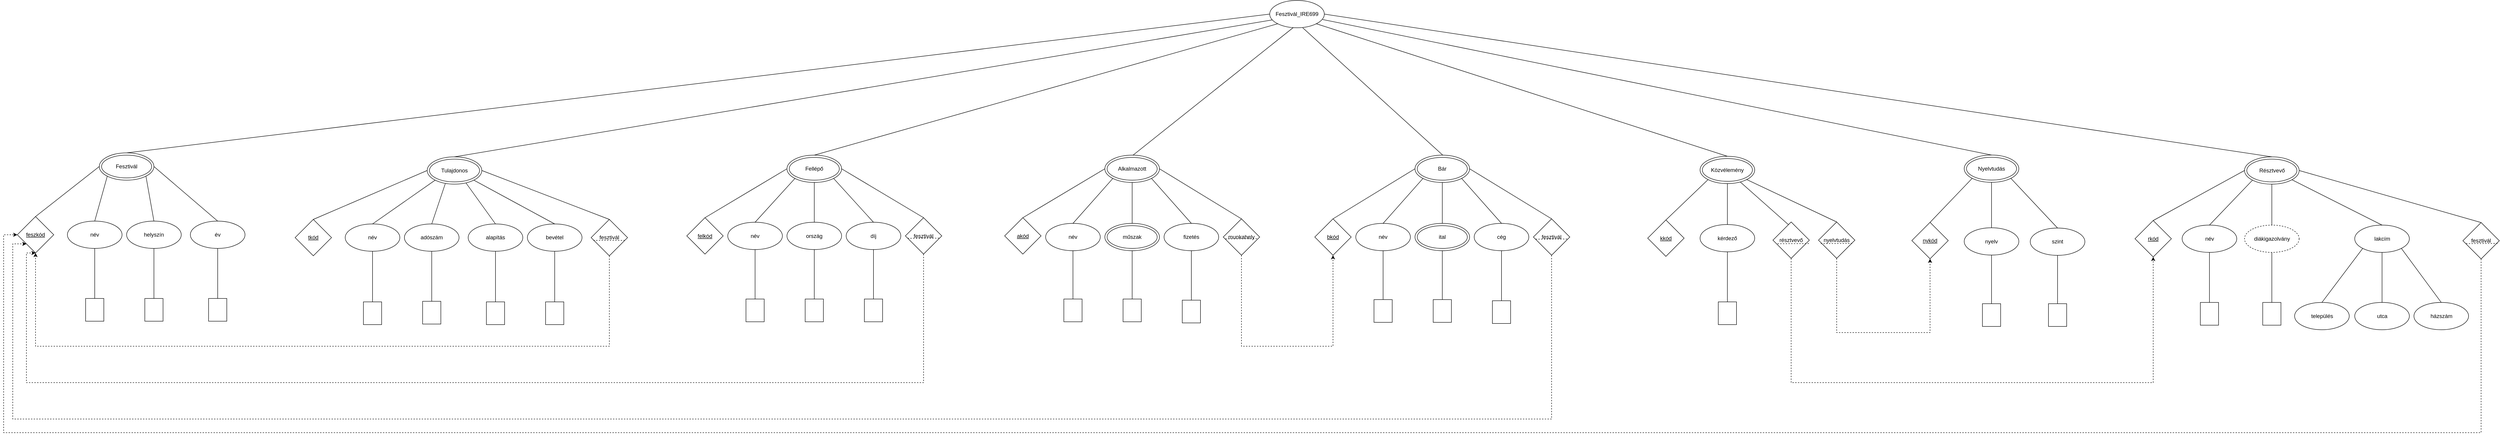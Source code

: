 <mxfile version="22.0.7" type="device">
  <diagram name="1 oldal" id="UXlODSkF1jPowVCEgvz8">
    <mxGraphModel dx="7957" dy="3795" grid="1" gridSize="10" guides="1" tooltips="1" connect="1" arrows="1" fold="1" page="1" pageScale="1" pageWidth="827" pageHeight="1169" math="0" shadow="0">
      <root>
        <mxCell id="0" />
        <mxCell id="1" parent="0" />
        <mxCell id="AjKasqsKIHIGlig5CRtL-203" value="Fesztivál_IRE699" style="ellipse;whiteSpace=wrap;html=1;" parent="1" vertex="1">
          <mxGeometry x="1970" y="190" width="120" height="60" as="geometry" />
        </mxCell>
        <mxCell id="AjKasqsKIHIGlig5CRtL-204" value="" style="group" parent="1" vertex="1" connectable="0">
          <mxGeometry x="-780" y="525" width="500" height="370" as="geometry" />
        </mxCell>
        <mxCell id="AjKasqsKIHIGlig5CRtL-21" value="név" style="ellipse;whiteSpace=wrap;html=1;" parent="AjKasqsKIHIGlig5CRtL-204" vertex="1">
          <mxGeometry x="110" y="150" width="120" height="60" as="geometry" />
        </mxCell>
        <mxCell id="AjKasqsKIHIGlig5CRtL-29" value="év" style="ellipse;whiteSpace=wrap;html=1;" parent="AjKasqsKIHIGlig5CRtL-204" vertex="1">
          <mxGeometry x="380" y="150" width="120" height="60" as="geometry" />
        </mxCell>
        <mxCell id="AjKasqsKIHIGlig5CRtL-30" value="helyszín" style="ellipse;whiteSpace=wrap;html=1;" parent="AjKasqsKIHIGlig5CRtL-204" vertex="1">
          <mxGeometry x="240" y="150" width="120" height="60" as="geometry" />
        </mxCell>
        <mxCell id="AjKasqsKIHIGlig5CRtL-31" value="&lt;u&gt;feszkód&lt;/u&gt;" style="rhombus;whiteSpace=wrap;html=1;" parent="AjKasqsKIHIGlig5CRtL-204" vertex="1">
          <mxGeometry y="140" width="80" height="80" as="geometry" />
        </mxCell>
        <mxCell id="AjKasqsKIHIGlig5CRtL-18" value="" style="group" parent="AjKasqsKIHIGlig5CRtL-204" vertex="1" connectable="0">
          <mxGeometry x="180" width="120" height="60" as="geometry" />
        </mxCell>
        <mxCell id="AjKasqsKIHIGlig5CRtL-19" value="" style="ellipse;whiteSpace=wrap;html=1;" parent="AjKasqsKIHIGlig5CRtL-18" vertex="1">
          <mxGeometry width="120" height="60" as="geometry" />
        </mxCell>
        <mxCell id="AjKasqsKIHIGlig5CRtL-20" value="Fesztivál" style="ellipse;whiteSpace=wrap;html=1;" parent="AjKasqsKIHIGlig5CRtL-18" vertex="1">
          <mxGeometry x="5" y="5" width="110" height="50" as="geometry" />
        </mxCell>
        <mxCell id="AjKasqsKIHIGlig5CRtL-35" value="" style="endArrow=none;html=1;rounded=0;exitX=0;exitY=0.5;exitDx=0;exitDy=0;entryX=0.5;entryY=1;entryDx=0;entryDy=0;" parent="AjKasqsKIHIGlig5CRtL-204" source="AjKasqsKIHIGlig5CRtL-200" target="AjKasqsKIHIGlig5CRtL-21" edge="1">
          <mxGeometry width="50" height="50" relative="1" as="geometry">
            <mxPoint x="170" y="245" as="sourcePoint" />
            <mxPoint x="500" y="95" as="targetPoint" />
          </mxGeometry>
        </mxCell>
        <mxCell id="AjKasqsKIHIGlig5CRtL-36" value="" style="endArrow=none;html=1;rounded=0;exitX=0;exitY=0.5;exitDx=0;exitDy=0;entryX=0.5;entryY=1;entryDx=0;entryDy=0;" parent="AjKasqsKIHIGlig5CRtL-204" source="AjKasqsKIHIGlig5CRtL-201" target="AjKasqsKIHIGlig5CRtL-30" edge="1">
          <mxGeometry width="50" height="50" relative="1" as="geometry">
            <mxPoint x="300" y="245" as="sourcePoint" />
            <mxPoint x="180" y="220" as="targetPoint" />
          </mxGeometry>
        </mxCell>
        <mxCell id="AjKasqsKIHIGlig5CRtL-37" value="" style="endArrow=none;html=1;rounded=0;exitX=0;exitY=0.5;exitDx=0;exitDy=0;entryX=0.5;entryY=1;entryDx=0;entryDy=0;" parent="AjKasqsKIHIGlig5CRtL-204" source="AjKasqsKIHIGlig5CRtL-202" target="AjKasqsKIHIGlig5CRtL-29" edge="1">
          <mxGeometry width="50" height="50" relative="1" as="geometry">
            <mxPoint x="440" y="245" as="sourcePoint" />
            <mxPoint x="310" y="220" as="targetPoint" />
          </mxGeometry>
        </mxCell>
        <mxCell id="AjKasqsKIHIGlig5CRtL-38" value="" style="endArrow=none;html=1;rounded=0;entryX=1;entryY=1;entryDx=0;entryDy=0;exitX=0.5;exitY=0;exitDx=0;exitDy=0;" parent="AjKasqsKIHIGlig5CRtL-204" source="AjKasqsKIHIGlig5CRtL-30" target="AjKasqsKIHIGlig5CRtL-19" edge="1">
          <mxGeometry width="50" height="50" relative="1" as="geometry">
            <mxPoint x="260" y="145" as="sourcePoint" />
            <mxPoint x="310" y="95" as="targetPoint" />
          </mxGeometry>
        </mxCell>
        <mxCell id="AjKasqsKIHIGlig5CRtL-39" value="" style="endArrow=none;html=1;rounded=0;entryX=0;entryY=1;entryDx=0;entryDy=0;exitX=0.5;exitY=0;exitDx=0;exitDy=0;" parent="AjKasqsKIHIGlig5CRtL-204" source="AjKasqsKIHIGlig5CRtL-21" target="AjKasqsKIHIGlig5CRtL-19" edge="1">
          <mxGeometry width="50" height="50" relative="1" as="geometry">
            <mxPoint x="260" y="145" as="sourcePoint" />
            <mxPoint x="310" y="95" as="targetPoint" />
          </mxGeometry>
        </mxCell>
        <mxCell id="AjKasqsKIHIGlig5CRtL-40" value="" style="endArrow=none;html=1;rounded=0;entryX=0;entryY=0.5;entryDx=0;entryDy=0;exitX=0.5;exitY=0;exitDx=0;exitDy=0;" parent="AjKasqsKIHIGlig5CRtL-204" source="AjKasqsKIHIGlig5CRtL-31" target="AjKasqsKIHIGlig5CRtL-19" edge="1">
          <mxGeometry width="50" height="50" relative="1" as="geometry">
            <mxPoint x="260" y="145" as="sourcePoint" />
            <mxPoint x="310" y="95" as="targetPoint" />
          </mxGeometry>
        </mxCell>
        <mxCell id="AjKasqsKIHIGlig5CRtL-41" value="" style="endArrow=none;html=1;rounded=0;entryX=1;entryY=0.5;entryDx=0;entryDy=0;exitX=0.5;exitY=0;exitDx=0;exitDy=0;" parent="AjKasqsKIHIGlig5CRtL-204" source="AjKasqsKIHIGlig5CRtL-29" target="AjKasqsKIHIGlig5CRtL-19" edge="1">
          <mxGeometry width="50" height="50" relative="1" as="geometry">
            <mxPoint x="310" y="160" as="sourcePoint" />
            <mxPoint x="303" y="61" as="targetPoint" />
          </mxGeometry>
        </mxCell>
        <mxCell id="AjKasqsKIHIGlig5CRtL-200" value="" style="rounded=0;whiteSpace=wrap;html=1;rotation=90;container=0;" parent="AjKasqsKIHIGlig5CRtL-204" vertex="1">
          <mxGeometry x="145" y="325" width="50" height="40" as="geometry" />
        </mxCell>
        <mxCell id="AjKasqsKIHIGlig5CRtL-201" value="" style="rounded=0;whiteSpace=wrap;html=1;rotation=90;container=0;" parent="AjKasqsKIHIGlig5CRtL-204" vertex="1">
          <mxGeometry x="275" y="325" width="50" height="40" as="geometry" />
        </mxCell>
        <mxCell id="AjKasqsKIHIGlig5CRtL-202" value="" style="rounded=0;whiteSpace=wrap;html=1;rotation=90;container=0;" parent="AjKasqsKIHIGlig5CRtL-204" vertex="1">
          <mxGeometry x="415" y="325" width="50" height="40" as="geometry" />
        </mxCell>
        <mxCell id="AjKasqsKIHIGlig5CRtL-205" value="" style="group" parent="1" vertex="1" connectable="0">
          <mxGeometry x="-170" y="533.75" width="730" height="368.75" as="geometry" />
        </mxCell>
        <mxCell id="AjKasqsKIHIGlig5CRtL-61" value="bevétel" style="ellipse;whiteSpace=wrap;html=1;" parent="AjKasqsKIHIGlig5CRtL-205" vertex="1">
          <mxGeometry x="510" y="147.5" width="120" height="60" as="geometry" />
        </mxCell>
        <mxCell id="AjKasqsKIHIGlig5CRtL-63" value="" style="endArrow=none;html=1;rounded=0;exitX=0;exitY=0.5;exitDx=0;exitDy=0;entryX=0.5;entryY=1;entryDx=0;entryDy=0;" parent="AjKasqsKIHIGlig5CRtL-205" source="AjKasqsKIHIGlig5CRtL-199" target="AjKasqsKIHIGlig5CRtL-61" edge="1">
          <mxGeometry width="50" height="50" relative="1" as="geometry">
            <mxPoint x="570" y="242.5" as="sourcePoint" />
            <mxPoint x="440" y="217.5" as="targetPoint" />
          </mxGeometry>
        </mxCell>
        <mxCell id="AjKasqsKIHIGlig5CRtL-64" value="" style="endArrow=none;html=1;rounded=0;entryX=1;entryY=1;entryDx=0;entryDy=0;exitX=0.5;exitY=0;exitDx=0;exitDy=0;" parent="AjKasqsKIHIGlig5CRtL-205" source="AjKasqsKIHIGlig5CRtL-61" target="AjKasqsKIHIGlig5CRtL-49" edge="1">
          <mxGeometry width="50" height="50" relative="1" as="geometry">
            <mxPoint x="440" y="162.5" as="sourcePoint" />
            <mxPoint x="430" y="32.5" as="targetPoint" />
          </mxGeometry>
        </mxCell>
        <mxCell id="AjKasqsKIHIGlig5CRtL-65" value="fesztivál" style="rhombus;whiteSpace=wrap;html=1;" parent="AjKasqsKIHIGlig5CRtL-205" vertex="1">
          <mxGeometry x="650" y="137.5" width="80" height="80" as="geometry" />
        </mxCell>
        <mxCell id="AjKasqsKIHIGlig5CRtL-66" value="" style="endArrow=none;html=1;rounded=0;entryX=1;entryY=0.5;entryDx=0;entryDy=0;exitX=0.5;exitY=0;exitDx=0;exitDy=0;" parent="AjKasqsKIHIGlig5CRtL-205" source="AjKasqsKIHIGlig5CRtL-65" target="AjKasqsKIHIGlig5CRtL-49" edge="1">
          <mxGeometry width="50" height="50" relative="1" as="geometry">
            <mxPoint x="580" y="157.5" as="sourcePoint" />
            <mxPoint x="383" y="48.5" as="targetPoint" />
          </mxGeometry>
        </mxCell>
        <mxCell id="AjKasqsKIHIGlig5CRtL-44" value="név" style="ellipse;whiteSpace=wrap;html=1;" parent="AjKasqsKIHIGlig5CRtL-205" vertex="1">
          <mxGeometry x="110" y="147.5" width="120" height="60" as="geometry" />
        </mxCell>
        <mxCell id="AjKasqsKIHIGlig5CRtL-45" value="alapítás" style="ellipse;whiteSpace=wrap;html=1;" parent="AjKasqsKIHIGlig5CRtL-205" vertex="1">
          <mxGeometry x="380" y="147.5" width="120" height="60" as="geometry" />
        </mxCell>
        <mxCell id="AjKasqsKIHIGlig5CRtL-46" value="adószám" style="ellipse;whiteSpace=wrap;html=1;" parent="AjKasqsKIHIGlig5CRtL-205" vertex="1">
          <mxGeometry x="240" y="147.5" width="120" height="60" as="geometry" />
        </mxCell>
        <mxCell id="AjKasqsKIHIGlig5CRtL-47" value="&lt;u&gt;tkód&lt;/u&gt;" style="rhombus;whiteSpace=wrap;html=1;" parent="AjKasqsKIHIGlig5CRtL-205" vertex="1">
          <mxGeometry y="137.5" width="80" height="80" as="geometry" />
        </mxCell>
        <mxCell id="AjKasqsKIHIGlig5CRtL-54" value="" style="endArrow=none;html=1;rounded=0;exitX=0;exitY=0.5;exitDx=0;exitDy=0;entryX=0.5;entryY=1;entryDx=0;entryDy=0;" parent="AjKasqsKIHIGlig5CRtL-205" source="AjKasqsKIHIGlig5CRtL-196" target="AjKasqsKIHIGlig5CRtL-44" edge="1">
          <mxGeometry width="50" height="50" relative="1" as="geometry">
            <mxPoint x="170" y="242.5" as="sourcePoint" />
            <mxPoint x="500" y="92.5" as="targetPoint" />
          </mxGeometry>
        </mxCell>
        <mxCell id="AjKasqsKIHIGlig5CRtL-55" value="" style="endArrow=none;html=1;rounded=0;exitX=0;exitY=0.5;exitDx=0;exitDy=0;entryX=0.5;entryY=1;entryDx=0;entryDy=0;" parent="AjKasqsKIHIGlig5CRtL-205" source="AjKasqsKIHIGlig5CRtL-197" target="AjKasqsKIHIGlig5CRtL-46" edge="1">
          <mxGeometry width="50" height="50" relative="1" as="geometry">
            <mxPoint x="300" y="242.5" as="sourcePoint" />
            <mxPoint x="180" y="217.5" as="targetPoint" />
          </mxGeometry>
        </mxCell>
        <mxCell id="AjKasqsKIHIGlig5CRtL-56" value="" style="endArrow=none;html=1;rounded=0;exitX=0;exitY=0.5;exitDx=0;exitDy=0;entryX=0.5;entryY=1;entryDx=0;entryDy=0;" parent="AjKasqsKIHIGlig5CRtL-205" source="AjKasqsKIHIGlig5CRtL-198" target="AjKasqsKIHIGlig5CRtL-45" edge="1">
          <mxGeometry width="50" height="50" relative="1" as="geometry">
            <mxPoint x="440" y="242.5" as="sourcePoint" />
            <mxPoint x="310" y="217.5" as="targetPoint" />
          </mxGeometry>
        </mxCell>
        <mxCell id="AjKasqsKIHIGlig5CRtL-57" value="" style="endArrow=none;html=1;rounded=0;entryX=0.331;entryY=0.983;entryDx=0;entryDy=0;exitX=0.5;exitY=0;exitDx=0;exitDy=0;entryPerimeter=0;" parent="AjKasqsKIHIGlig5CRtL-205" source="AjKasqsKIHIGlig5CRtL-46" target="AjKasqsKIHIGlig5CRtL-49" edge="1">
          <mxGeometry width="50" height="50" relative="1" as="geometry">
            <mxPoint x="260" y="142.5" as="sourcePoint" />
            <mxPoint x="310" y="92.5" as="targetPoint" />
          </mxGeometry>
        </mxCell>
        <mxCell id="AjKasqsKIHIGlig5CRtL-58" value="" style="endArrow=none;html=1;rounded=0;entryX=0;entryY=1;entryDx=0;entryDy=0;exitX=0.5;exitY=0;exitDx=0;exitDy=0;" parent="AjKasqsKIHIGlig5CRtL-205" source="AjKasqsKIHIGlig5CRtL-44" target="AjKasqsKIHIGlig5CRtL-49" edge="1">
          <mxGeometry width="50" height="50" relative="1" as="geometry">
            <mxPoint x="260" y="142.5" as="sourcePoint" />
            <mxPoint x="310" y="92.5" as="targetPoint" />
          </mxGeometry>
        </mxCell>
        <mxCell id="AjKasqsKIHIGlig5CRtL-59" value="" style="endArrow=none;html=1;rounded=0;entryX=0;entryY=0.5;entryDx=0;entryDy=0;exitX=0.5;exitY=0;exitDx=0;exitDy=0;" parent="AjKasqsKIHIGlig5CRtL-205" source="AjKasqsKIHIGlig5CRtL-47" target="AjKasqsKIHIGlig5CRtL-49" edge="1">
          <mxGeometry width="50" height="50" relative="1" as="geometry">
            <mxPoint x="260" y="142.5" as="sourcePoint" />
            <mxPoint x="310" y="92.5" as="targetPoint" />
          </mxGeometry>
        </mxCell>
        <mxCell id="AjKasqsKIHIGlig5CRtL-60" value="" style="endArrow=none;html=1;rounded=0;entryX=0.71;entryY=0.956;entryDx=0;entryDy=0;exitX=0.5;exitY=0;exitDx=0;exitDy=0;entryPerimeter=0;" parent="AjKasqsKIHIGlig5CRtL-205" source="AjKasqsKIHIGlig5CRtL-45" target="AjKasqsKIHIGlig5CRtL-49" edge="1">
          <mxGeometry width="50" height="50" relative="1" as="geometry">
            <mxPoint x="310" y="157.5" as="sourcePoint" />
            <mxPoint x="303" y="58.5" as="targetPoint" />
          </mxGeometry>
        </mxCell>
        <mxCell id="AjKasqsKIHIGlig5CRtL-48" value="" style="group" parent="AjKasqsKIHIGlig5CRtL-205" vertex="1" connectable="0">
          <mxGeometry x="290" width="120" height="60" as="geometry" />
        </mxCell>
        <mxCell id="AjKasqsKIHIGlig5CRtL-49" value="" style="ellipse;whiteSpace=wrap;html=1;" parent="AjKasqsKIHIGlig5CRtL-48" vertex="1">
          <mxGeometry width="120" height="60" as="geometry" />
        </mxCell>
        <mxCell id="AjKasqsKIHIGlig5CRtL-50" value="Tulajdonos" style="ellipse;whiteSpace=wrap;html=1;" parent="AjKasqsKIHIGlig5CRtL-48" vertex="1">
          <mxGeometry x="5" y="5" width="110" height="50" as="geometry" />
        </mxCell>
        <mxCell id="AjKasqsKIHIGlig5CRtL-196" value="" style="rounded=0;whiteSpace=wrap;html=1;rotation=90;container=0;" parent="AjKasqsKIHIGlig5CRtL-205" vertex="1">
          <mxGeometry x="145" y="323.75" width="50" height="40" as="geometry" />
        </mxCell>
        <mxCell id="AjKasqsKIHIGlig5CRtL-197" value="" style="rounded=0;whiteSpace=wrap;html=1;rotation=90;container=0;" parent="AjKasqsKIHIGlig5CRtL-205" vertex="1">
          <mxGeometry x="275" y="322.5" width="50" height="40" as="geometry" />
        </mxCell>
        <mxCell id="AjKasqsKIHIGlig5CRtL-198" value="" style="rounded=0;whiteSpace=wrap;html=1;rotation=90;container=0;" parent="AjKasqsKIHIGlig5CRtL-205" vertex="1">
          <mxGeometry x="415" y="323.75" width="50" height="40" as="geometry" />
        </mxCell>
        <mxCell id="AjKasqsKIHIGlig5CRtL-199" value="" style="rounded=0;whiteSpace=wrap;html=1;rotation=90;container=0;" parent="AjKasqsKIHIGlig5CRtL-205" vertex="1">
          <mxGeometry x="545" y="323.75" width="50" height="40" as="geometry" />
        </mxCell>
        <mxCell id="AjKasqsKIHIGlig5CRtL-233" value="" style="endArrow=none;dashed=1;html=1;rounded=0;" parent="AjKasqsKIHIGlig5CRtL-205" edge="1">
          <mxGeometry width="50" height="50" relative="1" as="geometry">
            <mxPoint x="655" y="183.66" as="sourcePoint" />
            <mxPoint x="725" y="183.66" as="targetPoint" />
          </mxGeometry>
        </mxCell>
        <mxCell id="AjKasqsKIHIGlig5CRtL-208" value="" style="group" parent="1" vertex="1" connectable="0">
          <mxGeometry x="690" y="530" width="560" height="366.25" as="geometry" />
        </mxCell>
        <mxCell id="AjKasqsKIHIGlig5CRtL-5" value="név" style="ellipse;whiteSpace=wrap;html=1;" parent="AjKasqsKIHIGlig5CRtL-208" vertex="1">
          <mxGeometry x="90" y="147.5" width="120" height="60" as="geometry" />
        </mxCell>
        <mxCell id="AjKasqsKIHIGlig5CRtL-6" value="" style="group" parent="AjKasqsKIHIGlig5CRtL-208" vertex="1" connectable="0">
          <mxGeometry x="220" width="120" height="60" as="geometry" />
        </mxCell>
        <mxCell id="AjKasqsKIHIGlig5CRtL-7" value="" style="ellipse;whiteSpace=wrap;html=1;" parent="AjKasqsKIHIGlig5CRtL-6" vertex="1">
          <mxGeometry width="120" height="60" as="geometry" />
        </mxCell>
        <mxCell id="AjKasqsKIHIGlig5CRtL-8" value="Fellépő" style="ellipse;whiteSpace=wrap;html=1;" parent="AjKasqsKIHIGlig5CRtL-6" vertex="1">
          <mxGeometry x="5" y="5" width="110" height="50" as="geometry" />
        </mxCell>
        <mxCell id="AjKasqsKIHIGlig5CRtL-9" value="ország" style="ellipse;whiteSpace=wrap;html=1;" parent="AjKasqsKIHIGlig5CRtL-208" vertex="1">
          <mxGeometry x="220" y="147.5" width="120" height="60" as="geometry" />
        </mxCell>
        <mxCell id="AjKasqsKIHIGlig5CRtL-10" value="díj" style="ellipse;whiteSpace=wrap;html=1;" parent="AjKasqsKIHIGlig5CRtL-208" vertex="1">
          <mxGeometry x="350" y="147.5" width="120" height="60" as="geometry" />
        </mxCell>
        <mxCell id="AjKasqsKIHIGlig5CRtL-11" value="&lt;u&gt;felkód&lt;/u&gt;" style="rhombus;whiteSpace=wrap;html=1;" parent="AjKasqsKIHIGlig5CRtL-208" vertex="1">
          <mxGeometry y="137.5" width="80" height="80" as="geometry" />
        </mxCell>
        <mxCell id="AjKasqsKIHIGlig5CRtL-12" value="fesztivál" style="rhombus;whiteSpace=wrap;html=1;" parent="AjKasqsKIHIGlig5CRtL-208" vertex="1">
          <mxGeometry x="480" y="137.5" width="80" height="80" as="geometry" />
        </mxCell>
        <mxCell id="AjKasqsKIHIGlig5CRtL-13" value="" style="endArrow=none;html=1;rounded=0;exitX=0.5;exitY=0;exitDx=0;exitDy=0;entryX=0.5;entryY=1;entryDx=0;entryDy=0;" parent="AjKasqsKIHIGlig5CRtL-208" source="AjKasqsKIHIGlig5CRtL-9" target="AjKasqsKIHIGlig5CRtL-7" edge="1">
          <mxGeometry width="50" height="50" relative="1" as="geometry">
            <mxPoint x="280" y="-35" as="sourcePoint" />
            <mxPoint x="280" y="85" as="targetPoint" />
          </mxGeometry>
        </mxCell>
        <mxCell id="AjKasqsKIHIGlig5CRtL-14" value="" style="endArrow=none;html=1;rounded=0;exitX=0.5;exitY=0;exitDx=0;exitDy=0;entryX=0;entryY=1;entryDx=0;entryDy=0;" parent="AjKasqsKIHIGlig5CRtL-208" source="AjKasqsKIHIGlig5CRtL-5" target="AjKasqsKIHIGlig5CRtL-7" edge="1">
          <mxGeometry width="50" height="50" relative="1" as="geometry">
            <mxPoint x="280" y="-35" as="sourcePoint" />
            <mxPoint x="330" y="-85" as="targetPoint" />
          </mxGeometry>
        </mxCell>
        <mxCell id="AjKasqsKIHIGlig5CRtL-15" value="" style="endArrow=none;html=1;rounded=0;exitX=0.5;exitY=0;exitDx=0;exitDy=0;entryX=0;entryY=0.5;entryDx=0;entryDy=0;" parent="AjKasqsKIHIGlig5CRtL-208" source="AjKasqsKIHIGlig5CRtL-11" target="AjKasqsKIHIGlig5CRtL-7" edge="1">
          <mxGeometry width="50" height="50" relative="1" as="geometry">
            <mxPoint x="280" y="-35" as="sourcePoint" />
            <mxPoint x="330" y="-85" as="targetPoint" />
          </mxGeometry>
        </mxCell>
        <mxCell id="AjKasqsKIHIGlig5CRtL-16" value="" style="endArrow=none;html=1;rounded=0;exitX=0.5;exitY=0;exitDx=0;exitDy=0;entryX=1;entryY=0.5;entryDx=0;entryDy=0;" parent="AjKasqsKIHIGlig5CRtL-208" source="AjKasqsKIHIGlig5CRtL-12" target="AjKasqsKIHIGlig5CRtL-7" edge="1">
          <mxGeometry width="50" height="50" relative="1" as="geometry">
            <mxPoint x="160" y="155" as="sourcePoint" />
            <mxPoint x="390" y="25" as="targetPoint" />
          </mxGeometry>
        </mxCell>
        <mxCell id="AjKasqsKIHIGlig5CRtL-17" value="" style="endArrow=none;html=1;rounded=0;exitX=0.5;exitY=0;exitDx=0;exitDy=0;entryX=1;entryY=1;entryDx=0;entryDy=0;" parent="AjKasqsKIHIGlig5CRtL-208" source="AjKasqsKIHIGlig5CRtL-10" target="AjKasqsKIHIGlig5CRtL-7" edge="1">
          <mxGeometry width="50" height="50" relative="1" as="geometry">
            <mxPoint x="170" y="165" as="sourcePoint" />
            <mxPoint x="257" y="66" as="targetPoint" />
          </mxGeometry>
        </mxCell>
        <mxCell id="AjKasqsKIHIGlig5CRtL-25" value="" style="endArrow=none;html=1;rounded=0;exitX=0;exitY=0.5;exitDx=0;exitDy=0;entryX=0.5;entryY=1;entryDx=0;entryDy=0;" parent="AjKasqsKIHIGlig5CRtL-208" source="AjKasqsKIHIGlig5CRtL-193" target="AjKasqsKIHIGlig5CRtL-5" edge="1">
          <mxGeometry width="50" height="50" relative="1" as="geometry">
            <mxPoint x="150" y="245" as="sourcePoint" />
            <mxPoint x="420" y="145" as="targetPoint" />
          </mxGeometry>
        </mxCell>
        <mxCell id="AjKasqsKIHIGlig5CRtL-26" value="" style="endArrow=none;html=1;rounded=0;exitX=0;exitY=0.5;exitDx=0;exitDy=0;entryX=0.5;entryY=1;entryDx=0;entryDy=0;" parent="AjKasqsKIHIGlig5CRtL-208" source="AjKasqsKIHIGlig5CRtL-194" target="AjKasqsKIHIGlig5CRtL-9" edge="1">
          <mxGeometry width="50" height="50" relative="1" as="geometry">
            <mxPoint x="280" y="245" as="sourcePoint" />
            <mxPoint x="160" y="215" as="targetPoint" />
          </mxGeometry>
        </mxCell>
        <mxCell id="AjKasqsKIHIGlig5CRtL-27" value="" style="endArrow=none;html=1;rounded=0;exitX=0;exitY=0.5;exitDx=0;exitDy=0;entryX=0.5;entryY=1;entryDx=0;entryDy=0;" parent="AjKasqsKIHIGlig5CRtL-208" source="AjKasqsKIHIGlig5CRtL-195" target="AjKasqsKIHIGlig5CRtL-10" edge="1">
          <mxGeometry width="50" height="50" relative="1" as="geometry">
            <mxPoint x="410" y="245" as="sourcePoint" />
            <mxPoint x="290" y="215" as="targetPoint" />
          </mxGeometry>
        </mxCell>
        <mxCell id="AjKasqsKIHIGlig5CRtL-193" value="" style="rounded=0;whiteSpace=wrap;html=1;rotation=90;container=0;" parent="AjKasqsKIHIGlig5CRtL-208" vertex="1">
          <mxGeometry x="125" y="321.25" width="50" height="40" as="geometry" />
        </mxCell>
        <mxCell id="AjKasqsKIHIGlig5CRtL-194" value="" style="rounded=0;whiteSpace=wrap;html=1;rotation=90;container=0;" parent="AjKasqsKIHIGlig5CRtL-208" vertex="1">
          <mxGeometry x="255" y="321.25" width="50" height="40" as="geometry" />
        </mxCell>
        <mxCell id="AjKasqsKIHIGlig5CRtL-195" value="" style="rounded=0;whiteSpace=wrap;html=1;rotation=90;container=0;" parent="AjKasqsKIHIGlig5CRtL-208" vertex="1">
          <mxGeometry x="385" y="321.25" width="50" height="40" as="geometry" />
        </mxCell>
        <mxCell id="AjKasqsKIHIGlig5CRtL-234" value="" style="endArrow=none;dashed=1;html=1;rounded=0;" parent="AjKasqsKIHIGlig5CRtL-208" edge="1">
          <mxGeometry width="50" height="50" relative="1" as="geometry">
            <mxPoint x="485" y="182.82" as="sourcePoint" />
            <mxPoint x="555" y="182.82" as="targetPoint" />
            <Array as="points">
              <mxPoint x="555" y="182.41" />
            </Array>
          </mxGeometry>
        </mxCell>
        <mxCell id="AjKasqsKIHIGlig5CRtL-209" value="" style="group" parent="1" vertex="1" connectable="0">
          <mxGeometry x="1388" y="530" width="560" height="368.75" as="geometry" />
        </mxCell>
        <mxCell id="AjKasqsKIHIGlig5CRtL-92" value="név" style="ellipse;whiteSpace=wrap;html=1;container=0;" parent="AjKasqsKIHIGlig5CRtL-209" vertex="1">
          <mxGeometry x="90" y="150" width="120" height="60" as="geometry" />
        </mxCell>
        <mxCell id="AjKasqsKIHIGlig5CRtL-94" value="fizetés" style="ellipse;whiteSpace=wrap;html=1;container=0;" parent="AjKasqsKIHIGlig5CRtL-209" vertex="1">
          <mxGeometry x="350" y="150" width="120" height="60" as="geometry" />
        </mxCell>
        <mxCell id="AjKasqsKIHIGlig5CRtL-95" value="&lt;u&gt;akód&lt;/u&gt;" style="rhombus;whiteSpace=wrap;html=1;container=0;" parent="AjKasqsKIHIGlig5CRtL-209" vertex="1">
          <mxGeometry y="137.5" width="80" height="80" as="geometry" />
        </mxCell>
        <mxCell id="AjKasqsKIHIGlig5CRtL-96" value="munkahely" style="rhombus;whiteSpace=wrap;html=1;container=0;" parent="AjKasqsKIHIGlig5CRtL-209" vertex="1">
          <mxGeometry x="480" y="140" width="80" height="80" as="geometry" />
        </mxCell>
        <mxCell id="AjKasqsKIHIGlig5CRtL-98" value="" style="endArrow=none;html=1;rounded=0;exitX=0.5;exitY=0;exitDx=0;exitDy=0;entryX=0;entryY=1;entryDx=0;entryDy=0;" parent="AjKasqsKIHIGlig5CRtL-209" source="AjKasqsKIHIGlig5CRtL-92" target="AjKasqsKIHIGlig5CRtL-109" edge="1">
          <mxGeometry width="50" height="50" relative="1" as="geometry">
            <mxPoint x="280" y="-40" as="sourcePoint" />
            <mxPoint x="330" y="-90" as="targetPoint" />
          </mxGeometry>
        </mxCell>
        <mxCell id="AjKasqsKIHIGlig5CRtL-99" value="" style="endArrow=none;html=1;rounded=0;exitX=0.5;exitY=0;exitDx=0;exitDy=0;entryX=0;entryY=0.5;entryDx=0;entryDy=0;" parent="AjKasqsKIHIGlig5CRtL-209" source="AjKasqsKIHIGlig5CRtL-95" target="AjKasqsKIHIGlig5CRtL-109" edge="1">
          <mxGeometry width="50" height="50" relative="1" as="geometry">
            <mxPoint x="280" y="-40" as="sourcePoint" />
            <mxPoint x="330" y="-90" as="targetPoint" />
          </mxGeometry>
        </mxCell>
        <mxCell id="AjKasqsKIHIGlig5CRtL-100" value="" style="endArrow=none;html=1;rounded=0;exitX=0.5;exitY=0;exitDx=0;exitDy=0;entryX=1;entryY=0.5;entryDx=0;entryDy=0;" parent="AjKasqsKIHIGlig5CRtL-209" source="AjKasqsKIHIGlig5CRtL-96" target="AjKasqsKIHIGlig5CRtL-109" edge="1">
          <mxGeometry width="50" height="50" relative="1" as="geometry">
            <mxPoint x="160" y="150" as="sourcePoint" />
            <mxPoint x="390" y="20" as="targetPoint" />
          </mxGeometry>
        </mxCell>
        <mxCell id="AjKasqsKIHIGlig5CRtL-101" value="" style="endArrow=none;html=1;rounded=0;exitX=0.5;exitY=0;exitDx=0;exitDy=0;entryX=1;entryY=1;entryDx=0;entryDy=0;" parent="AjKasqsKIHIGlig5CRtL-209" source="AjKasqsKIHIGlig5CRtL-94" target="AjKasqsKIHIGlig5CRtL-109" edge="1">
          <mxGeometry width="50" height="50" relative="1" as="geometry">
            <mxPoint x="170" y="160" as="sourcePoint" />
            <mxPoint x="257" y="61" as="targetPoint" />
          </mxGeometry>
        </mxCell>
        <mxCell id="AjKasqsKIHIGlig5CRtL-105" value="" style="endArrow=none;html=1;rounded=0;exitX=0;exitY=0.5;exitDx=0;exitDy=0;entryX=0.5;entryY=1;entryDx=0;entryDy=0;" parent="AjKasqsKIHIGlig5CRtL-209" source="AjKasqsKIHIGlig5CRtL-189" target="AjKasqsKIHIGlig5CRtL-92" edge="1">
          <mxGeometry width="50" height="50" relative="1" as="geometry">
            <mxPoint x="150" y="240" as="sourcePoint" />
            <mxPoint x="420" y="140" as="targetPoint" />
          </mxGeometry>
        </mxCell>
        <mxCell id="AjKasqsKIHIGlig5CRtL-107" value="" style="endArrow=none;html=1;rounded=0;exitX=0;exitY=0.5;exitDx=0;exitDy=0;entryX=0.5;entryY=1;entryDx=0;entryDy=0;" parent="AjKasqsKIHIGlig5CRtL-209" source="AjKasqsKIHIGlig5CRtL-191" target="AjKasqsKIHIGlig5CRtL-94" edge="1">
          <mxGeometry width="50" height="50" relative="1" as="geometry">
            <mxPoint x="410" y="240" as="sourcePoint" />
            <mxPoint x="290" y="210" as="targetPoint" />
          </mxGeometry>
        </mxCell>
        <mxCell id="AjKasqsKIHIGlig5CRtL-188" value="" style="group" parent="AjKasqsKIHIGlig5CRtL-209" vertex="1" connectable="0">
          <mxGeometry x="220" width="120" height="60" as="geometry" />
        </mxCell>
        <mxCell id="AjKasqsKIHIGlig5CRtL-109" value="" style="ellipse;whiteSpace=wrap;html=1;container=0;" parent="AjKasqsKIHIGlig5CRtL-188" vertex="1">
          <mxGeometry width="120" height="60" as="geometry" />
        </mxCell>
        <mxCell id="AjKasqsKIHIGlig5CRtL-110" value="Alkalmazott" style="ellipse;whiteSpace=wrap;html=1;container=0;" parent="AjKasqsKIHIGlig5CRtL-188" vertex="1">
          <mxGeometry x="5" y="5" width="110" height="50" as="geometry" />
        </mxCell>
        <mxCell id="AjKasqsKIHIGlig5CRtL-189" value="" style="rounded=0;whiteSpace=wrap;html=1;rotation=90;container=0;" parent="AjKasqsKIHIGlig5CRtL-209" vertex="1">
          <mxGeometry x="125" y="321.25" width="50" height="40" as="geometry" />
        </mxCell>
        <mxCell id="AjKasqsKIHIGlig5CRtL-190" value="" style="rounded=0;whiteSpace=wrap;html=1;rotation=90;container=0;" parent="AjKasqsKIHIGlig5CRtL-209" vertex="1">
          <mxGeometry x="255" y="321.25" width="50" height="40" as="geometry" />
        </mxCell>
        <mxCell id="AjKasqsKIHIGlig5CRtL-191" value="" style="rounded=0;whiteSpace=wrap;html=1;rotation=90;container=0;" parent="AjKasqsKIHIGlig5CRtL-209" vertex="1">
          <mxGeometry x="385" y="323.75" width="50" height="40" as="geometry" />
        </mxCell>
        <mxCell id="AjKasqsKIHIGlig5CRtL-192" value="" style="group" parent="AjKasqsKIHIGlig5CRtL-209" vertex="1" connectable="0">
          <mxGeometry x="220" y="150" width="120" height="60" as="geometry" />
        </mxCell>
        <mxCell id="AjKasqsKIHIGlig5CRtL-93" value="" style="ellipse;whiteSpace=wrap;html=1;container=0;" parent="AjKasqsKIHIGlig5CRtL-192" vertex="1">
          <mxGeometry width="120" height="60" as="geometry" />
        </mxCell>
        <mxCell id="AjKasqsKIHIGlig5CRtL-108" value="műszak" style="ellipse;whiteSpace=wrap;html=1;container=0;" parent="AjKasqsKIHIGlig5CRtL-192" vertex="1">
          <mxGeometry x="5" y="5" width="110" height="50" as="geometry" />
        </mxCell>
        <mxCell id="AjKasqsKIHIGlig5CRtL-97" value="" style="endArrow=none;html=1;rounded=0;exitX=0.5;exitY=0;exitDx=0;exitDy=0;entryX=0.5;entryY=1;entryDx=0;entryDy=0;" parent="AjKasqsKIHIGlig5CRtL-209" source="AjKasqsKIHIGlig5CRtL-93" target="AjKasqsKIHIGlig5CRtL-109" edge="1">
          <mxGeometry width="50" height="50" relative="1" as="geometry">
            <mxPoint x="280" y="-40" as="sourcePoint" />
            <mxPoint x="280" y="80" as="targetPoint" />
          </mxGeometry>
        </mxCell>
        <mxCell id="AjKasqsKIHIGlig5CRtL-106" value="" style="endArrow=none;html=1;rounded=0;exitX=0;exitY=0.5;exitDx=0;exitDy=0;entryX=0.5;entryY=1;entryDx=0;entryDy=0;" parent="AjKasqsKIHIGlig5CRtL-209" source="AjKasqsKIHIGlig5CRtL-190" target="AjKasqsKIHIGlig5CRtL-93" edge="1">
          <mxGeometry width="50" height="50" relative="1" as="geometry">
            <mxPoint x="280" y="240" as="sourcePoint" />
            <mxPoint x="160" y="210" as="targetPoint" />
          </mxGeometry>
        </mxCell>
        <mxCell id="AjKasqsKIHIGlig5CRtL-235" value="" style="endArrow=none;dashed=1;html=1;rounded=0;" parent="AjKasqsKIHIGlig5CRtL-209" edge="1">
          <mxGeometry width="50" height="50" relative="1" as="geometry">
            <mxPoint x="485" y="184.07" as="sourcePoint" />
            <mxPoint x="555" y="184.07" as="targetPoint" />
            <Array as="points">
              <mxPoint x="555" y="183.66" />
            </Array>
          </mxGeometry>
        </mxCell>
        <mxCell id="AjKasqsKIHIGlig5CRtL-210" value="" style="group" parent="1" vertex="1" connectable="0">
          <mxGeometry x="2069" y="530" width="560" height="370" as="geometry" />
        </mxCell>
        <mxCell id="AjKasqsKIHIGlig5CRtL-70" value="név" style="ellipse;whiteSpace=wrap;html=1;container=0;" parent="AjKasqsKIHIGlig5CRtL-210" vertex="1">
          <mxGeometry x="90" y="150" width="120" height="60" as="geometry" />
        </mxCell>
        <mxCell id="AjKasqsKIHIGlig5CRtL-74" value="" style="ellipse;whiteSpace=wrap;html=1;container=0;" parent="AjKasqsKIHIGlig5CRtL-210" vertex="1">
          <mxGeometry x="220" y="150" width="120" height="60" as="geometry" />
        </mxCell>
        <mxCell id="AjKasqsKIHIGlig5CRtL-75" value="cég" style="ellipse;whiteSpace=wrap;html=1;container=0;" parent="AjKasqsKIHIGlig5CRtL-210" vertex="1">
          <mxGeometry x="350" y="150" width="120" height="60" as="geometry" />
        </mxCell>
        <mxCell id="AjKasqsKIHIGlig5CRtL-76" value="&lt;u&gt;bkód&lt;/u&gt;" style="rhombus;whiteSpace=wrap;html=1;container=0;" parent="AjKasqsKIHIGlig5CRtL-210" vertex="1">
          <mxGeometry y="140" width="80" height="80" as="geometry" />
        </mxCell>
        <mxCell id="AjKasqsKIHIGlig5CRtL-77" value="fesztivál" style="rhombus;whiteSpace=wrap;html=1;container=0;" parent="AjKasqsKIHIGlig5CRtL-210" vertex="1">
          <mxGeometry x="480" y="140" width="80" height="80" as="geometry" />
        </mxCell>
        <mxCell id="AjKasqsKIHIGlig5CRtL-78" value="" style="endArrow=none;html=1;rounded=0;exitX=0.5;exitY=0;exitDx=0;exitDy=0;entryX=0.5;entryY=1;entryDx=0;entryDy=0;" parent="AjKasqsKIHIGlig5CRtL-210" source="AjKasqsKIHIGlig5CRtL-74" target="AjKasqsKIHIGlig5CRtL-72" edge="1">
          <mxGeometry width="50" height="50" relative="1" as="geometry">
            <mxPoint x="280" y="-30" as="sourcePoint" />
            <mxPoint x="280" y="90" as="targetPoint" />
          </mxGeometry>
        </mxCell>
        <mxCell id="AjKasqsKIHIGlig5CRtL-79" value="" style="endArrow=none;html=1;rounded=0;exitX=0.5;exitY=0;exitDx=0;exitDy=0;entryX=0;entryY=1;entryDx=0;entryDy=0;" parent="AjKasqsKIHIGlig5CRtL-210" source="AjKasqsKIHIGlig5CRtL-70" target="AjKasqsKIHIGlig5CRtL-72" edge="1">
          <mxGeometry width="50" height="50" relative="1" as="geometry">
            <mxPoint x="280" y="-30" as="sourcePoint" />
            <mxPoint x="330" y="-80" as="targetPoint" />
          </mxGeometry>
        </mxCell>
        <mxCell id="AjKasqsKIHIGlig5CRtL-80" value="" style="endArrow=none;html=1;rounded=0;exitX=0.5;exitY=0;exitDx=0;exitDy=0;entryX=0;entryY=0.5;entryDx=0;entryDy=0;" parent="AjKasqsKIHIGlig5CRtL-210" source="AjKasqsKIHIGlig5CRtL-76" target="AjKasqsKIHIGlig5CRtL-72" edge="1">
          <mxGeometry width="50" height="50" relative="1" as="geometry">
            <mxPoint x="280" y="-30" as="sourcePoint" />
            <mxPoint x="330" y="-80" as="targetPoint" />
          </mxGeometry>
        </mxCell>
        <mxCell id="AjKasqsKIHIGlig5CRtL-81" value="" style="endArrow=none;html=1;rounded=0;exitX=0.5;exitY=0;exitDx=0;exitDy=0;entryX=1;entryY=0.5;entryDx=0;entryDy=0;" parent="AjKasqsKIHIGlig5CRtL-210" source="AjKasqsKIHIGlig5CRtL-77" target="AjKasqsKIHIGlig5CRtL-72" edge="1">
          <mxGeometry width="50" height="50" relative="1" as="geometry">
            <mxPoint x="160" y="160" as="sourcePoint" />
            <mxPoint x="390" y="30" as="targetPoint" />
          </mxGeometry>
        </mxCell>
        <mxCell id="AjKasqsKIHIGlig5CRtL-82" value="" style="endArrow=none;html=1;rounded=0;exitX=0.5;exitY=0;exitDx=0;exitDy=0;entryX=1;entryY=1;entryDx=0;entryDy=0;" parent="AjKasqsKIHIGlig5CRtL-210" source="AjKasqsKIHIGlig5CRtL-75" target="AjKasqsKIHIGlig5CRtL-72" edge="1">
          <mxGeometry width="50" height="50" relative="1" as="geometry">
            <mxPoint x="170" y="170" as="sourcePoint" />
            <mxPoint x="257" y="71" as="targetPoint" />
          </mxGeometry>
        </mxCell>
        <mxCell id="AjKasqsKIHIGlig5CRtL-86" value="" style="endArrow=none;html=1;rounded=0;exitX=0;exitY=0.5;exitDx=0;exitDy=0;entryX=0.5;entryY=1;entryDx=0;entryDy=0;" parent="AjKasqsKIHIGlig5CRtL-210" source="AjKasqsKIHIGlig5CRtL-184" target="AjKasqsKIHIGlig5CRtL-70" edge="1">
          <mxGeometry width="50" height="50" relative="1" as="geometry">
            <mxPoint x="150" y="250" as="sourcePoint" />
            <mxPoint x="420" y="150" as="targetPoint" />
          </mxGeometry>
        </mxCell>
        <mxCell id="AjKasqsKIHIGlig5CRtL-87" value="" style="endArrow=none;html=1;rounded=0;exitX=0;exitY=0.5;exitDx=0;exitDy=0;entryX=0.5;entryY=1;entryDx=0;entryDy=0;" parent="AjKasqsKIHIGlig5CRtL-210" source="AjKasqsKIHIGlig5CRtL-185" target="AjKasqsKIHIGlig5CRtL-74" edge="1">
          <mxGeometry width="50" height="50" relative="1" as="geometry">
            <mxPoint x="280" y="250" as="sourcePoint" />
            <mxPoint x="160" y="220" as="targetPoint" />
          </mxGeometry>
        </mxCell>
        <mxCell id="AjKasqsKIHIGlig5CRtL-88" value="" style="endArrow=none;html=1;rounded=0;exitX=0;exitY=0.5;exitDx=0;exitDy=0;entryX=0.5;entryY=1;entryDx=0;entryDy=0;" parent="AjKasqsKIHIGlig5CRtL-210" source="AjKasqsKIHIGlig5CRtL-186" target="AjKasqsKIHIGlig5CRtL-75" edge="1">
          <mxGeometry width="50" height="50" relative="1" as="geometry">
            <mxPoint x="410" y="250" as="sourcePoint" />
            <mxPoint x="290" y="220" as="targetPoint" />
          </mxGeometry>
        </mxCell>
        <mxCell id="AjKasqsKIHIGlig5CRtL-89" value="ital" style="ellipse;whiteSpace=wrap;html=1;container=0;" parent="AjKasqsKIHIGlig5CRtL-210" vertex="1">
          <mxGeometry x="225" y="155" width="110" height="50" as="geometry" />
        </mxCell>
        <mxCell id="AjKasqsKIHIGlig5CRtL-72" value="" style="ellipse;whiteSpace=wrap;html=1;container=0;" parent="AjKasqsKIHIGlig5CRtL-210" vertex="1">
          <mxGeometry x="220" width="120" height="60" as="geometry" />
        </mxCell>
        <mxCell id="AjKasqsKIHIGlig5CRtL-73" value="Bár" style="ellipse;whiteSpace=wrap;html=1;container=0;" parent="AjKasqsKIHIGlig5CRtL-210" vertex="1">
          <mxGeometry x="225" y="5" width="110" height="50" as="geometry" />
        </mxCell>
        <mxCell id="AjKasqsKIHIGlig5CRtL-184" value="" style="rounded=0;whiteSpace=wrap;html=1;rotation=90;container=0;" parent="AjKasqsKIHIGlig5CRtL-210" vertex="1">
          <mxGeometry x="125" y="322.5" width="50" height="40" as="geometry" />
        </mxCell>
        <mxCell id="AjKasqsKIHIGlig5CRtL-185" value="" style="rounded=0;whiteSpace=wrap;html=1;rotation=90;container=0;" parent="AjKasqsKIHIGlig5CRtL-210" vertex="1">
          <mxGeometry x="255" y="322.5" width="50" height="40" as="geometry" />
        </mxCell>
        <mxCell id="AjKasqsKIHIGlig5CRtL-186" value="" style="rounded=0;whiteSpace=wrap;html=1;rotation=90;container=0;" parent="AjKasqsKIHIGlig5CRtL-210" vertex="1">
          <mxGeometry x="385" y="325" width="50" height="40" as="geometry" />
        </mxCell>
        <mxCell id="AjKasqsKIHIGlig5CRtL-236" value="" style="endArrow=none;dashed=1;html=1;rounded=0;" parent="AjKasqsKIHIGlig5CRtL-210" edge="1">
          <mxGeometry width="50" height="50" relative="1" as="geometry">
            <mxPoint x="485" y="184.7" as="sourcePoint" />
            <mxPoint x="555" y="184.7" as="targetPoint" />
            <Array as="points">
              <mxPoint x="555" y="184.29" />
            </Array>
          </mxGeometry>
        </mxCell>
        <mxCell id="AjKasqsKIHIGlig5CRtL-211" value="" style="group" parent="1" vertex="1" connectable="0">
          <mxGeometry x="3870" y="533.75" width="732.5" height="380" as="geometry" />
        </mxCell>
        <mxCell id="AjKasqsKIHIGlig5CRtL-134" value="házszám" style="ellipse;whiteSpace=wrap;html=1;container=0;" parent="AjKasqsKIHIGlig5CRtL-211" vertex="1">
          <mxGeometry x="612.5" y="320" width="120" height="60" as="geometry" />
        </mxCell>
        <mxCell id="AjKasqsKIHIGlig5CRtL-137" value="" style="endArrow=none;html=1;rounded=0;exitX=0.5;exitY=0;exitDx=0;exitDy=0;entryX=1;entryY=1;entryDx=0;entryDy=0;" parent="AjKasqsKIHIGlig5CRtL-211" source="AjKasqsKIHIGlig5CRtL-134" target="AjKasqsKIHIGlig5CRtL-114" edge="1">
          <mxGeometry width="50" height="50" relative="1" as="geometry">
            <mxPoint x="495.5" y="330" as="sourcePoint" />
            <mxPoint x="425.5" y="230" as="targetPoint" />
          </mxGeometry>
        </mxCell>
        <mxCell id="AjKasqsKIHIGlig5CRtL-112" value="név" style="ellipse;whiteSpace=wrap;html=1;container=0;" parent="AjKasqsKIHIGlig5CRtL-211" vertex="1">
          <mxGeometry x="103.5" y="150" width="120" height="60" as="geometry" />
        </mxCell>
        <mxCell id="AjKasqsKIHIGlig5CRtL-113" value="diákigazolvány" style="ellipse;whiteSpace=wrap;html=1;container=0;dashed=1;" parent="AjKasqsKIHIGlig5CRtL-211" vertex="1">
          <mxGeometry x="240.5" y="150" width="120" height="60" as="geometry" />
        </mxCell>
        <mxCell id="AjKasqsKIHIGlig5CRtL-114" value="lakcím" style="ellipse;whiteSpace=wrap;html=1;container=0;" parent="AjKasqsKIHIGlig5CRtL-211" vertex="1">
          <mxGeometry x="482.5" y="150" width="120" height="60" as="geometry" />
        </mxCell>
        <mxCell id="AjKasqsKIHIGlig5CRtL-115" value="&lt;u&gt;rkód&lt;/u&gt;" style="rhombus;whiteSpace=wrap;html=1;container=0;" parent="AjKasqsKIHIGlig5CRtL-211" vertex="1">
          <mxGeometry y="140" width="80" height="80" as="geometry" />
        </mxCell>
        <mxCell id="AjKasqsKIHIGlig5CRtL-117" value="" style="endArrow=none;html=1;rounded=0;exitX=0.5;exitY=0;exitDx=0;exitDy=0;entryX=0.5;entryY=1;entryDx=0;entryDy=0;" parent="AjKasqsKIHIGlig5CRtL-211" source="AjKasqsKIHIGlig5CRtL-113" target="AjKasqsKIHIGlig5CRtL-129" edge="1">
          <mxGeometry width="50" height="50" relative="1" as="geometry">
            <mxPoint x="285.5" y="-20" as="sourcePoint" />
            <mxPoint x="285.5" y="100" as="targetPoint" />
          </mxGeometry>
        </mxCell>
        <mxCell id="AjKasqsKIHIGlig5CRtL-118" value="" style="endArrow=none;html=1;rounded=0;exitX=0.5;exitY=0;exitDx=0;exitDy=0;entryX=0;entryY=1;entryDx=0;entryDy=0;" parent="AjKasqsKIHIGlig5CRtL-211" source="AjKasqsKIHIGlig5CRtL-112" target="AjKasqsKIHIGlig5CRtL-129" edge="1">
          <mxGeometry width="50" height="50" relative="1" as="geometry">
            <mxPoint x="285.5" y="-20" as="sourcePoint" />
            <mxPoint x="335.5" y="-70" as="targetPoint" />
          </mxGeometry>
        </mxCell>
        <mxCell id="AjKasqsKIHIGlig5CRtL-119" value="" style="endArrow=none;html=1;rounded=0;exitX=0.5;exitY=0;exitDx=0;exitDy=0;entryX=0;entryY=0.5;entryDx=0;entryDy=0;" parent="AjKasqsKIHIGlig5CRtL-211" source="AjKasqsKIHIGlig5CRtL-115" target="AjKasqsKIHIGlig5CRtL-129" edge="1">
          <mxGeometry width="50" height="50" relative="1" as="geometry">
            <mxPoint x="285.5" y="-20" as="sourcePoint" />
            <mxPoint x="335.5" y="-70" as="targetPoint" />
          </mxGeometry>
        </mxCell>
        <mxCell id="AjKasqsKIHIGlig5CRtL-121" value="" style="endArrow=none;html=1;rounded=0;exitX=0.5;exitY=0;exitDx=0;exitDy=0;entryX=1;entryY=1;entryDx=0;entryDy=0;" parent="AjKasqsKIHIGlig5CRtL-211" source="AjKasqsKIHIGlig5CRtL-114" target="AjKasqsKIHIGlig5CRtL-130" edge="1">
          <mxGeometry width="50" height="50" relative="1" as="geometry">
            <mxPoint x="175.5" y="180" as="sourcePoint" />
            <mxPoint x="262.5" y="81" as="targetPoint" />
          </mxGeometry>
        </mxCell>
        <mxCell id="AjKasqsKIHIGlig5CRtL-122" value="" style="rounded=0;whiteSpace=wrap;html=1;rotation=90;container=0;" parent="AjKasqsKIHIGlig5CRtL-211" vertex="1">
          <mxGeometry x="138.5" y="325" width="50" height="40" as="geometry" />
        </mxCell>
        <mxCell id="AjKasqsKIHIGlig5CRtL-123" value="" style="rounded=0;whiteSpace=wrap;html=1;rotation=90;container=0;" parent="AjKasqsKIHIGlig5CRtL-211" vertex="1">
          <mxGeometry x="275.5" y="325" width="50" height="40" as="geometry" />
        </mxCell>
        <mxCell id="AjKasqsKIHIGlig5CRtL-125" value="" style="endArrow=none;html=1;rounded=0;exitX=0;exitY=0.5;exitDx=0;exitDy=0;entryX=0.5;entryY=1;entryDx=0;entryDy=0;" parent="AjKasqsKIHIGlig5CRtL-211" source="AjKasqsKIHIGlig5CRtL-122" target="AjKasqsKIHIGlig5CRtL-112" edge="1">
          <mxGeometry width="50" height="50" relative="1" as="geometry">
            <mxPoint x="375.5" y="210" as="sourcePoint" />
            <mxPoint x="425.5" y="160" as="targetPoint" />
          </mxGeometry>
        </mxCell>
        <mxCell id="AjKasqsKIHIGlig5CRtL-126" value="" style="endArrow=none;html=1;rounded=0;exitX=0;exitY=0.5;exitDx=0;exitDy=0;entryX=0.5;entryY=1;entryDx=0;entryDy=0;" parent="AjKasqsKIHIGlig5CRtL-211" source="AjKasqsKIHIGlig5CRtL-123" target="AjKasqsKIHIGlig5CRtL-113" edge="1">
          <mxGeometry width="50" height="50" relative="1" as="geometry">
            <mxPoint x="165.5" y="270" as="sourcePoint" />
            <mxPoint x="165.5" y="230" as="targetPoint" />
          </mxGeometry>
        </mxCell>
        <mxCell id="AjKasqsKIHIGlig5CRtL-132" value="település" style="ellipse;whiteSpace=wrap;html=1;container=0;" parent="AjKasqsKIHIGlig5CRtL-211" vertex="1">
          <mxGeometry x="350.5" y="320" width="120" height="60" as="geometry" />
        </mxCell>
        <mxCell id="AjKasqsKIHIGlig5CRtL-133" value="utca" style="ellipse;whiteSpace=wrap;html=1;container=0;" parent="AjKasqsKIHIGlig5CRtL-211" vertex="1">
          <mxGeometry x="482.5" y="320" width="120" height="60" as="geometry" />
        </mxCell>
        <mxCell id="AjKasqsKIHIGlig5CRtL-135" value="" style="endArrow=none;html=1;rounded=0;exitX=0.5;exitY=0;exitDx=0;exitDy=0;entryX=0;entryY=1;entryDx=0;entryDy=0;" parent="AjKasqsKIHIGlig5CRtL-211" source="AjKasqsKIHIGlig5CRtL-132" target="AjKasqsKIHIGlig5CRtL-114" edge="1">
          <mxGeometry width="50" height="50" relative="1" as="geometry">
            <mxPoint x="445.5" y="180" as="sourcePoint" />
            <mxPoint x="495.5" y="130" as="targetPoint" />
          </mxGeometry>
        </mxCell>
        <mxCell id="AjKasqsKIHIGlig5CRtL-136" value="" style="endArrow=none;html=1;rounded=0;exitX=0.5;exitY=0;exitDx=0;exitDy=0;entryX=0.5;entryY=1;entryDx=0;entryDy=0;" parent="AjKasqsKIHIGlig5CRtL-211" source="AjKasqsKIHIGlig5CRtL-133" target="AjKasqsKIHIGlig5CRtL-114" edge="1">
          <mxGeometry width="50" height="50" relative="1" as="geometry">
            <mxPoint x="445.5" y="180" as="sourcePoint" />
            <mxPoint x="495.5" y="130" as="targetPoint" />
          </mxGeometry>
        </mxCell>
        <mxCell id="AjKasqsKIHIGlig5CRtL-140" value="" style="group" parent="AjKasqsKIHIGlig5CRtL-211" vertex="1" connectable="0">
          <mxGeometry x="240.5" width="120" height="60" as="geometry" />
        </mxCell>
        <mxCell id="AjKasqsKIHIGlig5CRtL-129" value="" style="ellipse;whiteSpace=wrap;html=1;container=0;" parent="AjKasqsKIHIGlig5CRtL-140" vertex="1">
          <mxGeometry width="120" height="60" as="geometry" />
        </mxCell>
        <mxCell id="AjKasqsKIHIGlig5CRtL-130" value="Résztvevő" style="ellipse;whiteSpace=wrap;html=1;container=0;" parent="AjKasqsKIHIGlig5CRtL-140" vertex="1">
          <mxGeometry x="5" y="5" width="110" height="50" as="geometry" />
        </mxCell>
        <mxCell id="AjKasqsKIHIGlig5CRtL-212" value="" style="group" parent="1" vertex="1" connectable="0">
          <mxGeometry x="2800" y="532.5" width="455" height="370" as="geometry" />
        </mxCell>
        <mxCell id="AjKasqsKIHIGlig5CRtL-180" value="nyelvtudás" style="rhombus;whiteSpace=wrap;html=1;container=0;" parent="AjKasqsKIHIGlig5CRtL-212" vertex="1">
          <mxGeometry x="375" y="144.38" width="80" height="80" as="geometry" />
        </mxCell>
        <mxCell id="AjKasqsKIHIGlig5CRtL-166" value="kérdező" style="ellipse;whiteSpace=wrap;html=1;container=0;" parent="AjKasqsKIHIGlig5CRtL-212" vertex="1">
          <mxGeometry x="115" y="150" width="120" height="60" as="geometry" />
        </mxCell>
        <mxCell id="AjKasqsKIHIGlig5CRtL-168" value="&lt;u&gt;kkód&lt;/u&gt;" style="rhombus;whiteSpace=wrap;html=1;container=0;" parent="AjKasqsKIHIGlig5CRtL-212" vertex="1">
          <mxGeometry y="140" width="80" height="80" as="geometry" />
        </mxCell>
        <mxCell id="AjKasqsKIHIGlig5CRtL-169" value="" style="endArrow=none;html=1;rounded=0;exitX=0.5;exitY=0;exitDx=0;exitDy=0;entryX=0.736;entryY=0.942;entryDx=0;entryDy=0;entryPerimeter=0;" parent="AjKasqsKIHIGlig5CRtL-212" target="AjKasqsKIHIGlig5CRtL-177" edge="1">
          <mxGeometry width="50" height="50" relative="1" as="geometry">
            <mxPoint x="320" y="160" as="sourcePoint" />
            <mxPoint x="160" y="105" as="targetPoint" />
          </mxGeometry>
        </mxCell>
        <mxCell id="AjKasqsKIHIGlig5CRtL-170" value="" style="endArrow=none;html=1;rounded=0;exitX=0.5;exitY=0;exitDx=0;exitDy=0;entryX=0.5;entryY=1;entryDx=0;entryDy=0;" parent="AjKasqsKIHIGlig5CRtL-212" source="AjKasqsKIHIGlig5CRtL-166" target="AjKasqsKIHIGlig5CRtL-178" edge="1">
          <mxGeometry width="50" height="50" relative="1" as="geometry">
            <mxPoint x="160" y="-15" as="sourcePoint" />
            <mxPoint x="210" y="-65" as="targetPoint" />
          </mxGeometry>
        </mxCell>
        <mxCell id="AjKasqsKIHIGlig5CRtL-171" value="" style="endArrow=none;html=1;rounded=0;exitX=0.5;exitY=0;exitDx=0;exitDy=0;entryX=0;entryY=1;entryDx=0;entryDy=0;" parent="AjKasqsKIHIGlig5CRtL-212" source="AjKasqsKIHIGlig5CRtL-168" target="AjKasqsKIHIGlig5CRtL-177" edge="1">
          <mxGeometry width="50" height="50" relative="1" as="geometry">
            <mxPoint x="160" y="-15" as="sourcePoint" />
            <mxPoint x="210" y="-65" as="targetPoint" />
          </mxGeometry>
        </mxCell>
        <mxCell id="AjKasqsKIHIGlig5CRtL-172" value="" style="rounded=0;whiteSpace=wrap;html=1;rotation=90;container=0;" parent="AjKasqsKIHIGlig5CRtL-212" vertex="1">
          <mxGeometry x="150" y="325" width="50" height="40" as="geometry" />
        </mxCell>
        <mxCell id="AjKasqsKIHIGlig5CRtL-174" value="" style="endArrow=none;html=1;rounded=0;exitX=0;exitY=0.5;exitDx=0;exitDy=0;entryX=0.5;entryY=1;entryDx=0;entryDy=0;" parent="AjKasqsKIHIGlig5CRtL-212" source="AjKasqsKIHIGlig5CRtL-172" target="AjKasqsKIHIGlig5CRtL-166" edge="1">
          <mxGeometry width="50" height="50" relative="1" as="geometry">
            <mxPoint x="250" y="215" as="sourcePoint" />
            <mxPoint x="300" y="165" as="targetPoint" />
          </mxGeometry>
        </mxCell>
        <mxCell id="AjKasqsKIHIGlig5CRtL-176" value="" style="group" parent="AjKasqsKIHIGlig5CRtL-212" vertex="1" connectable="0">
          <mxGeometry x="115" width="120" height="60" as="geometry" />
        </mxCell>
        <mxCell id="AjKasqsKIHIGlig5CRtL-177" value="" style="ellipse;whiteSpace=wrap;html=1;container=0;" parent="AjKasqsKIHIGlig5CRtL-176" vertex="1">
          <mxGeometry width="120" height="60" as="geometry" />
        </mxCell>
        <mxCell id="AjKasqsKIHIGlig5CRtL-178" value="Közvélemény" style="ellipse;whiteSpace=wrap;html=1;container=0;" parent="AjKasqsKIHIGlig5CRtL-176" vertex="1">
          <mxGeometry x="5" y="5" width="110" height="50" as="geometry" />
        </mxCell>
        <mxCell id="AjKasqsKIHIGlig5CRtL-179" value="résztvevő" style="rhombus;whiteSpace=wrap;html=1;container=0;" parent="AjKasqsKIHIGlig5CRtL-212" vertex="1">
          <mxGeometry x="275" y="144.38" width="80" height="80" as="geometry" />
        </mxCell>
        <mxCell id="AjKasqsKIHIGlig5CRtL-181" value="" style="endArrow=none;html=1;rounded=0;entryX=1;entryY=1;entryDx=0;entryDy=0;exitX=0.5;exitY=0;exitDx=0;exitDy=0;" parent="AjKasqsKIHIGlig5CRtL-212" source="AjKasqsKIHIGlig5CRtL-180" target="AjKasqsKIHIGlig5CRtL-177" edge="1">
          <mxGeometry width="50" height="50" relative="1" as="geometry">
            <mxPoint x="395" y="180" as="sourcePoint" />
            <mxPoint x="445" y="130" as="targetPoint" />
          </mxGeometry>
        </mxCell>
        <mxCell id="AjKasqsKIHIGlig5CRtL-237" value="" style="endArrow=none;dashed=1;html=1;rounded=0;" parent="AjKasqsKIHIGlig5CRtL-212" edge="1">
          <mxGeometry width="50" height="50" relative="1" as="geometry">
            <mxPoint x="285" y="192.2" as="sourcePoint" />
            <mxPoint x="355" y="192.2" as="targetPoint" />
            <Array as="points">
              <mxPoint x="355" y="191.79" />
            </Array>
          </mxGeometry>
        </mxCell>
        <mxCell id="AjKasqsKIHIGlig5CRtL-238" value="" style="endArrow=none;dashed=1;html=1;rounded=0;" parent="AjKasqsKIHIGlig5CRtL-212" edge="1">
          <mxGeometry width="50" height="50" relative="1" as="geometry">
            <mxPoint x="380" y="191.91" as="sourcePoint" />
            <mxPoint x="450" y="191.91" as="targetPoint" />
            <Array as="points">
              <mxPoint x="450" y="191.5" />
            </Array>
          </mxGeometry>
        </mxCell>
        <mxCell id="AjKasqsKIHIGlig5CRtL-213" value="" style="group" parent="1" vertex="1" connectable="0">
          <mxGeometry x="3380" y="529.75" width="380" height="376.75" as="geometry" />
        </mxCell>
        <mxCell id="AjKasqsKIHIGlig5CRtL-145" value="nyelv" style="ellipse;whiteSpace=wrap;html=1;container=0;" parent="AjKasqsKIHIGlig5CRtL-213" vertex="1">
          <mxGeometry x="115" y="159.88" width="120" height="60" as="geometry" />
        </mxCell>
        <mxCell id="AjKasqsKIHIGlig5CRtL-146" value="szint" style="ellipse;whiteSpace=wrap;html=1;container=0;" parent="AjKasqsKIHIGlig5CRtL-213" vertex="1">
          <mxGeometry x="260" y="160.5" width="120" height="60" as="geometry" />
        </mxCell>
        <mxCell id="AjKasqsKIHIGlig5CRtL-148" value="&lt;u&gt;nykód&lt;/u&gt;" style="rhombus;whiteSpace=wrap;html=1;container=0;" parent="AjKasqsKIHIGlig5CRtL-213" vertex="1">
          <mxGeometry y="148" width="80" height="80" as="geometry" />
        </mxCell>
        <mxCell id="AjKasqsKIHIGlig5CRtL-149" value="" style="endArrow=none;html=1;rounded=0;exitX=0.5;exitY=0;exitDx=0;exitDy=0;entryX=1;entryY=1;entryDx=0;entryDy=0;" parent="AjKasqsKIHIGlig5CRtL-213" source="AjKasqsKIHIGlig5CRtL-146" target="AjKasqsKIHIGlig5CRtL-162" edge="1">
          <mxGeometry width="50" height="50" relative="1" as="geometry">
            <mxPoint x="160" y="-7" as="sourcePoint" />
            <mxPoint x="160" y="113" as="targetPoint" />
          </mxGeometry>
        </mxCell>
        <mxCell id="AjKasqsKIHIGlig5CRtL-150" value="" style="endArrow=none;html=1;rounded=0;exitX=0.5;exitY=0;exitDx=0;exitDy=0;entryX=0.5;entryY=1;entryDx=0;entryDy=0;" parent="AjKasqsKIHIGlig5CRtL-213" source="AjKasqsKIHIGlig5CRtL-145" target="AjKasqsKIHIGlig5CRtL-162" edge="1">
          <mxGeometry width="50" height="50" relative="1" as="geometry">
            <mxPoint x="160" y="-7" as="sourcePoint" />
            <mxPoint x="210" y="-57" as="targetPoint" />
          </mxGeometry>
        </mxCell>
        <mxCell id="AjKasqsKIHIGlig5CRtL-151" value="" style="endArrow=none;html=1;rounded=0;exitX=0.5;exitY=0;exitDx=0;exitDy=0;entryX=0;entryY=1;entryDx=0;entryDy=0;" parent="AjKasqsKIHIGlig5CRtL-213" source="AjKasqsKIHIGlig5CRtL-148" target="AjKasqsKIHIGlig5CRtL-162" edge="1">
          <mxGeometry width="50" height="50" relative="1" as="geometry">
            <mxPoint x="160" y="-7" as="sourcePoint" />
            <mxPoint x="210" y="-57" as="targetPoint" />
          </mxGeometry>
        </mxCell>
        <mxCell id="AjKasqsKIHIGlig5CRtL-153" value="" style="rounded=0;whiteSpace=wrap;html=1;rotation=90;container=0;" parent="AjKasqsKIHIGlig5CRtL-213" vertex="1">
          <mxGeometry x="150" y="331.75" width="50" height="40" as="geometry" />
        </mxCell>
        <mxCell id="AjKasqsKIHIGlig5CRtL-154" value="" style="rounded=0;whiteSpace=wrap;html=1;rotation=90;container=0;" parent="AjKasqsKIHIGlig5CRtL-213" vertex="1">
          <mxGeometry x="295" y="331.75" width="50" height="40" as="geometry" />
        </mxCell>
        <mxCell id="AjKasqsKIHIGlig5CRtL-155" value="" style="endArrow=none;html=1;rounded=0;exitX=0;exitY=0.5;exitDx=0;exitDy=0;entryX=0.5;entryY=1;entryDx=0;entryDy=0;" parent="AjKasqsKIHIGlig5CRtL-213" source="AjKasqsKIHIGlig5CRtL-153" target="AjKasqsKIHIGlig5CRtL-145" edge="1">
          <mxGeometry width="50" height="50" relative="1" as="geometry">
            <mxPoint x="250" y="223" as="sourcePoint" />
            <mxPoint x="300" y="173" as="targetPoint" />
          </mxGeometry>
        </mxCell>
        <mxCell id="AjKasqsKIHIGlig5CRtL-156" value="" style="endArrow=none;html=1;rounded=0;exitX=0;exitY=0.5;exitDx=0;exitDy=0;entryX=0.5;entryY=1;entryDx=0;entryDy=0;" parent="AjKasqsKIHIGlig5CRtL-213" source="AjKasqsKIHIGlig5CRtL-154" target="AjKasqsKIHIGlig5CRtL-146" edge="1">
          <mxGeometry width="50" height="50" relative="1" as="geometry">
            <mxPoint x="40" y="283" as="sourcePoint" />
            <mxPoint x="40" y="243" as="targetPoint" />
          </mxGeometry>
        </mxCell>
        <mxCell id="AjKasqsKIHIGlig5CRtL-161" value="" style="group" parent="AjKasqsKIHIGlig5CRtL-213" vertex="1" connectable="0">
          <mxGeometry x="115" width="120" height="60" as="geometry" />
        </mxCell>
        <mxCell id="AjKasqsKIHIGlig5CRtL-162" value="" style="ellipse;whiteSpace=wrap;html=1;container=0;" parent="AjKasqsKIHIGlig5CRtL-161" vertex="1">
          <mxGeometry width="120" height="60" as="geometry" />
        </mxCell>
        <mxCell id="AjKasqsKIHIGlig5CRtL-163" value="Nyelvtudás" style="ellipse;whiteSpace=wrap;html=1;container=0;" parent="AjKasqsKIHIGlig5CRtL-161" vertex="1">
          <mxGeometry x="5" y="5" width="110" height="50" as="geometry" />
        </mxCell>
        <mxCell id="AjKasqsKIHIGlig5CRtL-214" value="" style="endArrow=none;html=1;rounded=0;entryX=0.43;entryY=0.995;entryDx=0;entryDy=0;entryPerimeter=0;" parent="1" target="AjKasqsKIHIGlig5CRtL-203" edge="1">
          <mxGeometry width="50" height="50" relative="1" as="geometry">
            <mxPoint x="1670" y="530" as="sourcePoint" />
            <mxPoint x="2320" y="170" as="targetPoint" />
          </mxGeometry>
        </mxCell>
        <mxCell id="AjKasqsKIHIGlig5CRtL-215" value="" style="endArrow=none;html=1;rounded=0;entryX=0.604;entryY=1;entryDx=0;entryDy=0;entryPerimeter=0;" parent="1" target="AjKasqsKIHIGlig5CRtL-203" edge="1">
          <mxGeometry width="50" height="50" relative="1" as="geometry">
            <mxPoint x="2350" y="530" as="sourcePoint" />
            <mxPoint x="2019" y="260" as="targetPoint" />
          </mxGeometry>
        </mxCell>
        <mxCell id="AjKasqsKIHIGlig5CRtL-216" value="" style="endArrow=none;html=1;rounded=0;entryX=1;entryY=1;entryDx=0;entryDy=0;exitX=0.5;exitY=0;exitDx=0;exitDy=0;" parent="1" source="AjKasqsKIHIGlig5CRtL-177" target="AjKasqsKIHIGlig5CRtL-203" edge="1">
          <mxGeometry width="50" height="50" relative="1" as="geometry">
            <mxPoint x="3000" y="510" as="sourcePoint" />
            <mxPoint x="2066" y="260" as="targetPoint" />
          </mxGeometry>
        </mxCell>
        <mxCell id="AjKasqsKIHIGlig5CRtL-217" value="" style="endArrow=none;html=1;rounded=0;entryX=1;entryY=0.5;entryDx=0;entryDy=0;exitX=0.5;exitY=0;exitDx=0;exitDy=0;" parent="1" source="AjKasqsKIHIGlig5CRtL-129" target="AjKasqsKIHIGlig5CRtL-203" edge="1">
          <mxGeometry width="50" height="50" relative="1" as="geometry">
            <mxPoint x="4080" y="500" as="sourcePoint" />
            <mxPoint x="2083" y="251" as="targetPoint" />
          </mxGeometry>
        </mxCell>
        <mxCell id="AjKasqsKIHIGlig5CRtL-218" value="" style="endArrow=none;html=1;rounded=0;entryX=0.968;entryY=0.698;entryDx=0;entryDy=0;entryPerimeter=0;exitX=0.5;exitY=0;exitDx=0;exitDy=0;" parent="1" source="AjKasqsKIHIGlig5CRtL-162" target="AjKasqsKIHIGlig5CRtL-203" edge="1">
          <mxGeometry width="50" height="50" relative="1" as="geometry">
            <mxPoint x="3570" y="500" as="sourcePoint" />
            <mxPoint x="2080" y="230" as="targetPoint" />
          </mxGeometry>
        </mxCell>
        <mxCell id="AjKasqsKIHIGlig5CRtL-219" value="" style="endArrow=none;html=1;rounded=0;entryX=0;entryY=1;entryDx=0;entryDy=0;exitX=0.5;exitY=0;exitDx=0;exitDy=0;" parent="1" source="AjKasqsKIHIGlig5CRtL-7" target="AjKasqsKIHIGlig5CRtL-203" edge="1">
          <mxGeometry width="50" height="50" relative="1" as="geometry">
            <mxPoint x="1680" y="540" as="sourcePoint" />
            <mxPoint x="2019" y="260" as="targetPoint" />
          </mxGeometry>
        </mxCell>
        <mxCell id="AjKasqsKIHIGlig5CRtL-220" value="" style="endArrow=none;html=1;rounded=0;entryX=0.048;entryY=0.713;entryDx=0;entryDy=0;exitX=0.5;exitY=0;exitDx=0;exitDy=0;entryPerimeter=0;" parent="1" source="AjKasqsKIHIGlig5CRtL-49" target="AjKasqsKIHIGlig5CRtL-203" edge="1">
          <mxGeometry width="50" height="50" relative="1" as="geometry">
            <mxPoint x="980" y="540" as="sourcePoint" />
            <mxPoint x="1997" y="251" as="targetPoint" />
          </mxGeometry>
        </mxCell>
        <mxCell id="AjKasqsKIHIGlig5CRtL-221" value="" style="endArrow=none;html=1;rounded=0;entryX=0;entryY=0.5;entryDx=0;entryDy=0;exitX=0.5;exitY=0;exitDx=0;exitDy=0;" parent="1" source="AjKasqsKIHIGlig5CRtL-19" target="AjKasqsKIHIGlig5CRtL-203" edge="1">
          <mxGeometry width="50" height="50" relative="1" as="geometry">
            <mxPoint x="-10" y="430" as="sourcePoint" />
            <mxPoint x="1980" y="230" as="targetPoint" />
          </mxGeometry>
        </mxCell>
        <mxCell id="AjKasqsKIHIGlig5CRtL-222" style="edgeStyle=orthogonalEdgeStyle;rounded=0;orthogonalLoop=1;jettySize=auto;html=1;entryX=0.5;entryY=1;entryDx=0;entryDy=0;dashed=1;" parent="1" source="AjKasqsKIHIGlig5CRtL-65" target="AjKasqsKIHIGlig5CRtL-31" edge="1">
          <mxGeometry relative="1" as="geometry">
            <Array as="points">
              <mxPoint x="520" y="950" />
              <mxPoint x="-740" y="950" />
            </Array>
          </mxGeometry>
        </mxCell>
        <mxCell id="AjKasqsKIHIGlig5CRtL-223" style="edgeStyle=orthogonalEdgeStyle;rounded=0;orthogonalLoop=1;jettySize=auto;html=1;entryX=0.5;entryY=1;entryDx=0;entryDy=0;dashed=1;" parent="1" source="AjKasqsKIHIGlig5CRtL-12" target="AjKasqsKIHIGlig5CRtL-31" edge="1">
          <mxGeometry relative="1" as="geometry">
            <Array as="points">
              <mxPoint x="1210" y="1030" />
              <mxPoint x="-760" y="1030" />
              <mxPoint x="-760" y="745" />
            </Array>
          </mxGeometry>
        </mxCell>
        <mxCell id="AjKasqsKIHIGlig5CRtL-224" style="edgeStyle=orthogonalEdgeStyle;rounded=0;orthogonalLoop=1;jettySize=auto;html=1;entryX=0.5;entryY=1;entryDx=0;entryDy=0;dashed=1;" parent="1" source="AjKasqsKIHIGlig5CRtL-96" target="AjKasqsKIHIGlig5CRtL-76" edge="1">
          <mxGeometry relative="1" as="geometry">
            <Array as="points">
              <mxPoint x="1908" y="950" />
              <mxPoint x="2109" y="950" />
            </Array>
          </mxGeometry>
        </mxCell>
        <mxCell id="AjKasqsKIHIGlig5CRtL-225" style="edgeStyle=orthogonalEdgeStyle;rounded=0;orthogonalLoop=1;jettySize=auto;html=1;entryX=0;entryY=1;entryDx=0;entryDy=0;dashed=1;" parent="1" source="AjKasqsKIHIGlig5CRtL-77" target="AjKasqsKIHIGlig5CRtL-31" edge="1">
          <mxGeometry relative="1" as="geometry">
            <Array as="points">
              <mxPoint x="2589" y="1110" />
              <mxPoint x="-790" y="1110" />
              <mxPoint x="-790" y="725" />
            </Array>
          </mxGeometry>
        </mxCell>
        <mxCell id="AjKasqsKIHIGlig5CRtL-227" style="edgeStyle=orthogonalEdgeStyle;rounded=0;orthogonalLoop=1;jettySize=auto;html=1;entryX=0.5;entryY=1;entryDx=0;entryDy=0;dashed=1;" parent="1" source="AjKasqsKIHIGlig5CRtL-179" target="AjKasqsKIHIGlig5CRtL-115" edge="1">
          <mxGeometry relative="1" as="geometry">
            <Array as="points">
              <mxPoint x="3115" y="1030" />
              <mxPoint x="3910" y="1030" />
            </Array>
          </mxGeometry>
        </mxCell>
        <mxCell id="AjKasqsKIHIGlig5CRtL-228" style="edgeStyle=orthogonalEdgeStyle;rounded=0;orthogonalLoop=1;jettySize=auto;html=1;entryX=0.5;entryY=1;entryDx=0;entryDy=0;dashed=1;" parent="1" source="AjKasqsKIHIGlig5CRtL-180" target="AjKasqsKIHIGlig5CRtL-148" edge="1">
          <mxGeometry relative="1" as="geometry">
            <Array as="points">
              <mxPoint x="3215" y="920" />
              <mxPoint x="3420" y="920" />
            </Array>
          </mxGeometry>
        </mxCell>
        <mxCell id="AjKasqsKIHIGlig5CRtL-232" style="edgeStyle=orthogonalEdgeStyle;rounded=0;orthogonalLoop=1;jettySize=auto;html=1;entryX=0;entryY=0.5;entryDx=0;entryDy=0;dashed=1;" parent="1" source="AjKasqsKIHIGlig5CRtL-229" target="AjKasqsKIHIGlig5CRtL-31" edge="1">
          <mxGeometry relative="1" as="geometry">
            <mxPoint x="2840" y="1160" as="targetPoint" />
            <Array as="points">
              <mxPoint x="4630" y="1140" />
              <mxPoint x="-810" y="1140" />
              <mxPoint x="-810" y="705" />
            </Array>
          </mxGeometry>
        </mxCell>
        <mxCell id="AjKasqsKIHIGlig5CRtL-229" value="fesztivál" style="rhombus;whiteSpace=wrap;html=1;container=0;" parent="1" vertex="1">
          <mxGeometry x="4590" y="678.13" width="80" height="80" as="geometry" />
        </mxCell>
        <mxCell id="AjKasqsKIHIGlig5CRtL-231" value="" style="endArrow=none;html=1;rounded=0;entryX=1;entryY=0.5;entryDx=0;entryDy=0;exitX=0.5;exitY=0;exitDx=0;exitDy=0;" parent="1" source="AjKasqsKIHIGlig5CRtL-229" target="AjKasqsKIHIGlig5CRtL-129" edge="1">
          <mxGeometry width="50" height="50" relative="1" as="geometry">
            <mxPoint x="3580" y="690" as="sourcePoint" />
            <mxPoint x="3630" y="640" as="targetPoint" />
          </mxGeometry>
        </mxCell>
        <mxCell id="AjKasqsKIHIGlig5CRtL-240" value="" style="endArrow=none;dashed=1;html=1;rounded=0;" parent="1" edge="1">
          <mxGeometry width="50" height="50" relative="1" as="geometry">
            <mxPoint x="4597" y="724.41" as="sourcePoint" />
            <mxPoint x="4667" y="724.41" as="targetPoint" />
            <Array as="points">
              <mxPoint x="4667" y="724" />
            </Array>
          </mxGeometry>
        </mxCell>
      </root>
    </mxGraphModel>
  </diagram>
</mxfile>
